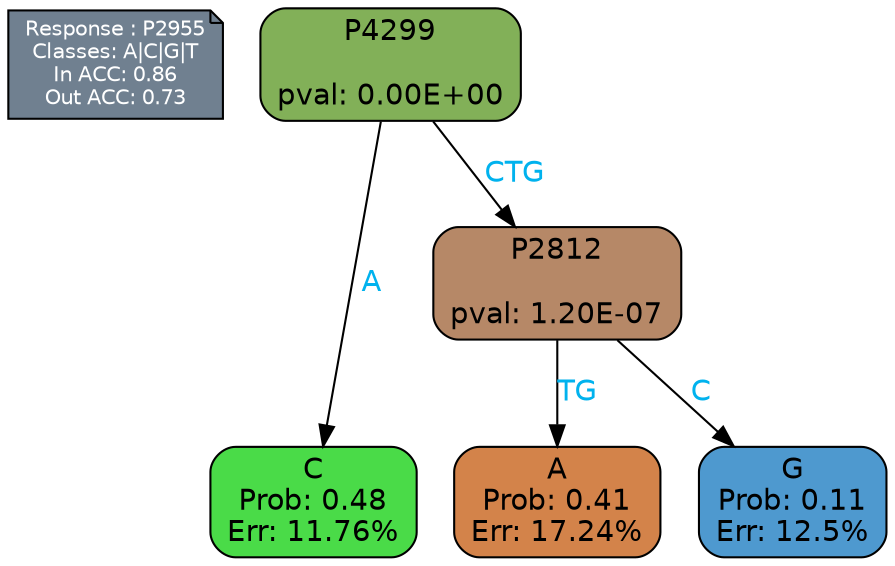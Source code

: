 digraph Tree {
node [shape=box, style="filled, rounded", color="black", fontname=helvetica] ;
graph [ranksep=equally, splines=polylines, bgcolor=transparent, dpi=600] ;
edge [fontname=helvetica] ;
LEGEND [label="Response : P2955
Classes: A|C|G|T
In ACC: 0.86
Out ACC: 0.73
",shape=note,align=left,style=filled,fillcolor="slategray",fontcolor="white",fontsize=10];1 [label="P4299

pval: 0.00E+00", fillcolor="#82b058"] ;
2 [label="C
Prob: 0.48
Err: 11.76%", fillcolor="#4adb48"] ;
3 [label="P2812

pval: 1.20E-07", fillcolor="#b68867"] ;
4 [label="A
Prob: 0.41
Err: 17.24%", fillcolor="#d3834a"] ;
5 [label="G
Prob: 0.11
Err: 12.5%", fillcolor="#4e99cf"] ;
1 -> 2 [label="A",fontcolor=deepskyblue2] ;
1 -> 3 [label="CTG",fontcolor=deepskyblue2] ;
3 -> 4 [label="TG",fontcolor=deepskyblue2] ;
3 -> 5 [label="C",fontcolor=deepskyblue2] ;
{rank = same; 2;4;5;}{rank = same; LEGEND;1;}}